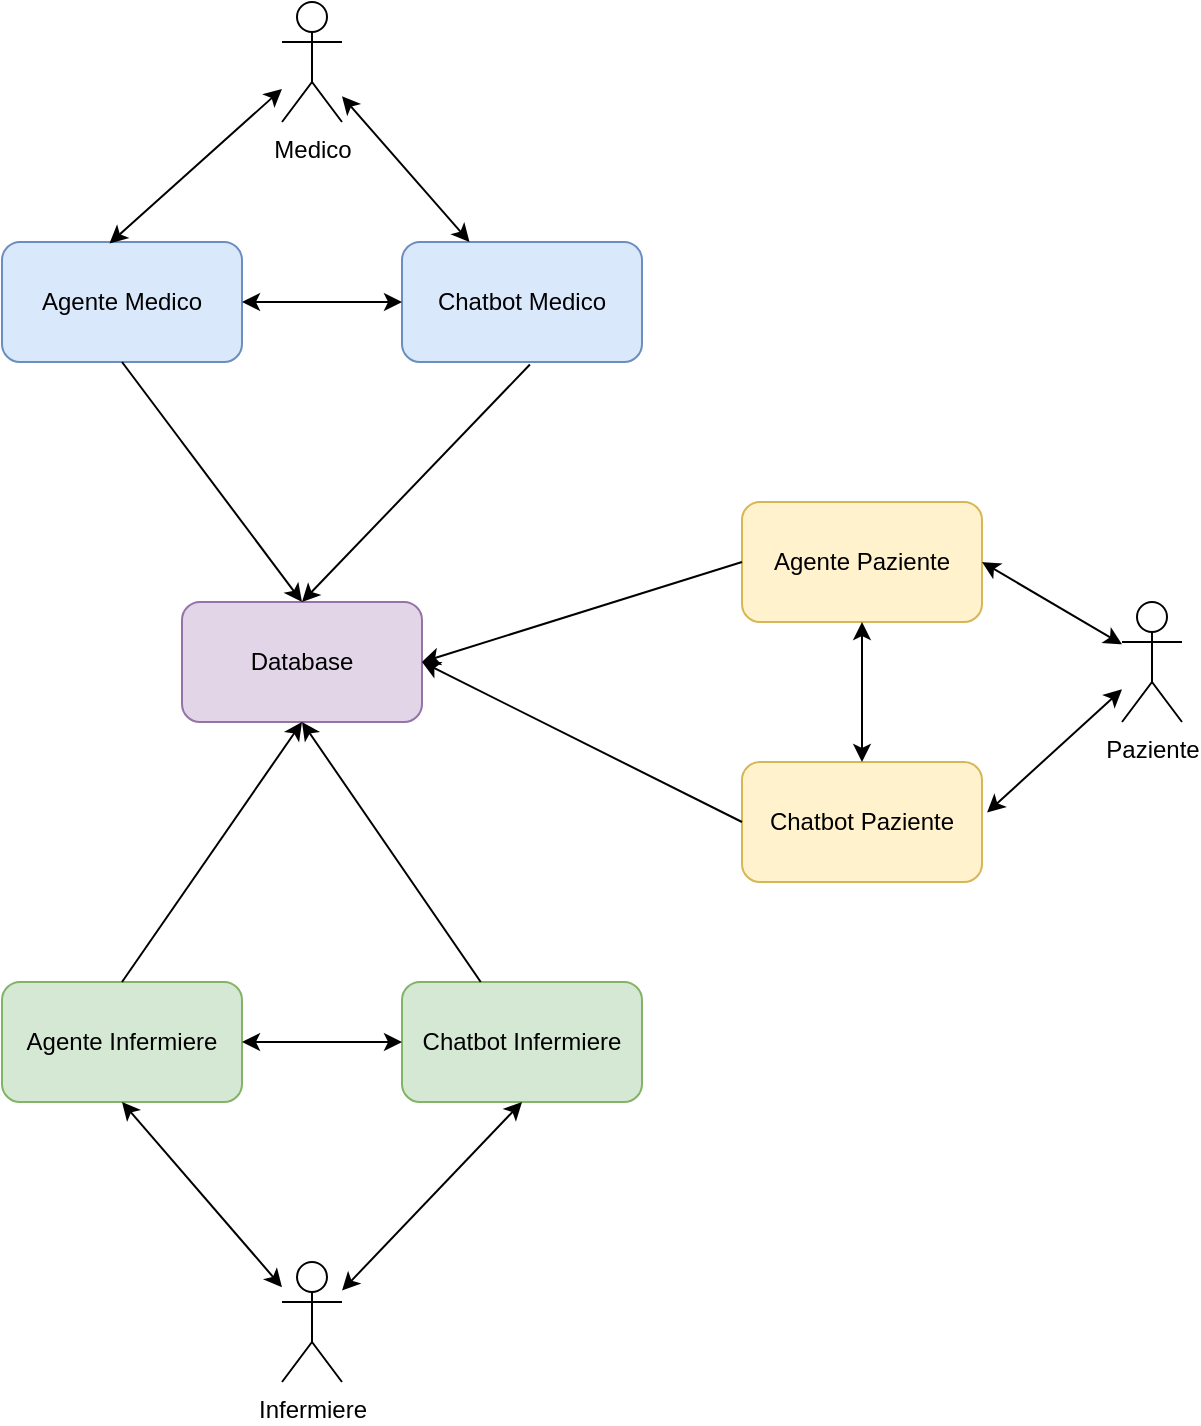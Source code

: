 <mxfile version="27.0.9">
  <diagram name="Pagina-1" id="lPVxLWVOJF_kcAEAJpFS">
    <mxGraphModel dx="448" dy="677" grid="1" gridSize="10" guides="1" tooltips="1" connect="1" arrows="1" fold="1" page="1" pageScale="1" pageWidth="827" pageHeight="1169" math="0" shadow="0">
      <root>
        <mxCell id="0" />
        <mxCell id="1" parent="0" />
        <mxCell id="j1MWmlt0TSZW-LWfgLe--1" value="Agente Infermiere" style="rounded=1;whiteSpace=wrap;html=1;fillColor=#d5e8d4;strokeColor=#82b366;" vertex="1" parent="1">
          <mxGeometry x="140" y="490" width="120" height="60" as="geometry" />
        </mxCell>
        <mxCell id="j1MWmlt0TSZW-LWfgLe--2" value="Chatbot Infermiere" style="rounded=1;whiteSpace=wrap;html=1;fillColor=#d5e8d4;strokeColor=#82b366;" vertex="1" parent="1">
          <mxGeometry x="340" y="490" width="120" height="60" as="geometry" />
        </mxCell>
        <mxCell id="j1MWmlt0TSZW-LWfgLe--3" value="Database" style="rounded=1;whiteSpace=wrap;html=1;fillColor=#e1d5e7;strokeColor=#9673a6;" vertex="1" parent="1">
          <mxGeometry x="230" y="300" width="120" height="60" as="geometry" />
        </mxCell>
        <mxCell id="j1MWmlt0TSZW-LWfgLe--4" value="" style="endArrow=classic;startArrow=classic;html=1;rounded=0;exitX=1;exitY=0.5;exitDx=0;exitDy=0;entryX=0;entryY=0.5;entryDx=0;entryDy=0;" edge="1" parent="1" source="j1MWmlt0TSZW-LWfgLe--1" target="j1MWmlt0TSZW-LWfgLe--2">
          <mxGeometry width="50" height="50" relative="1" as="geometry">
            <mxPoint x="290" y="710" as="sourcePoint" />
            <mxPoint x="340" y="660" as="targetPoint" />
          </mxGeometry>
        </mxCell>
        <mxCell id="j1MWmlt0TSZW-LWfgLe--5" value="" style="endArrow=classic;html=1;rounded=0;entryX=0.5;entryY=1;entryDx=0;entryDy=0;exitX=0.5;exitY=0;exitDx=0;exitDy=0;" edge="1" parent="1" source="j1MWmlt0TSZW-LWfgLe--1" target="j1MWmlt0TSZW-LWfgLe--3">
          <mxGeometry width="50" height="50" relative="1" as="geometry">
            <mxPoint x="190" y="490" as="sourcePoint" />
            <mxPoint x="240" y="440" as="targetPoint" />
          </mxGeometry>
        </mxCell>
        <mxCell id="j1MWmlt0TSZW-LWfgLe--7" value="Agente Medico" style="rounded=1;whiteSpace=wrap;html=1;fillColor=#dae8fc;strokeColor=#6c8ebf;" vertex="1" parent="1">
          <mxGeometry x="140" y="120" width="120" height="60" as="geometry" />
        </mxCell>
        <mxCell id="j1MWmlt0TSZW-LWfgLe--8" value="Chatbot Medico" style="rounded=1;whiteSpace=wrap;html=1;fillColor=#dae8fc;strokeColor=#6c8ebf;" vertex="1" parent="1">
          <mxGeometry x="340" y="120" width="120" height="60" as="geometry" />
        </mxCell>
        <mxCell id="j1MWmlt0TSZW-LWfgLe--9" value="" style="endArrow=classic;startArrow=classic;html=1;rounded=0;exitX=1;exitY=0.5;exitDx=0;exitDy=0;entryX=0;entryY=0.5;entryDx=0;entryDy=0;" edge="1" parent="1" source="j1MWmlt0TSZW-LWfgLe--7" target="j1MWmlt0TSZW-LWfgLe--8">
          <mxGeometry width="50" height="50" relative="1" as="geometry">
            <mxPoint x="290" y="340" as="sourcePoint" />
            <mxPoint x="340" y="290" as="targetPoint" />
          </mxGeometry>
        </mxCell>
        <mxCell id="j1MWmlt0TSZW-LWfgLe--10" value="Agente Paziente" style="rounded=1;whiteSpace=wrap;html=1;movable=1;resizable=1;rotatable=1;deletable=1;editable=1;locked=0;connectable=1;fillColor=#fff2cc;strokeColor=#d6b656;" vertex="1" parent="1">
          <mxGeometry x="510" y="250" width="120" height="60" as="geometry" />
        </mxCell>
        <mxCell id="j1MWmlt0TSZW-LWfgLe--11" value="Chatbot Paziente" style="rounded=1;whiteSpace=wrap;html=1;movable=1;resizable=1;rotatable=1;deletable=1;editable=1;locked=0;connectable=1;fillColor=#fff2cc;strokeColor=#d6b656;" vertex="1" parent="1">
          <mxGeometry x="510" y="380" width="120" height="60" as="geometry" />
        </mxCell>
        <mxCell id="j1MWmlt0TSZW-LWfgLe--13" value="" style="endArrow=classic;startArrow=classic;html=1;rounded=0;exitX=0.5;exitY=0;exitDx=0;exitDy=0;entryX=0.5;entryY=1;entryDx=0;entryDy=0;" edge="1" parent="1" source="j1MWmlt0TSZW-LWfgLe--11" target="j1MWmlt0TSZW-LWfgLe--10">
          <mxGeometry width="50" height="50" relative="1" as="geometry">
            <mxPoint x="350" y="220" as="sourcePoint" />
            <mxPoint x="430" y="220" as="targetPoint" />
          </mxGeometry>
        </mxCell>
        <mxCell id="j1MWmlt0TSZW-LWfgLe--14" value="" style="endArrow=classic;html=1;rounded=0;entryX=0.5;entryY=1;entryDx=0;entryDy=0;" edge="1" parent="1" source="j1MWmlt0TSZW-LWfgLe--2" target="j1MWmlt0TSZW-LWfgLe--3">
          <mxGeometry width="50" height="50" relative="1" as="geometry">
            <mxPoint x="270" y="488" as="sourcePoint" />
            <mxPoint x="351" y="360" as="targetPoint" />
          </mxGeometry>
        </mxCell>
        <mxCell id="j1MWmlt0TSZW-LWfgLe--15" value="" style="endArrow=classic;html=1;rounded=0;exitX=0.5;exitY=1;exitDx=0;exitDy=0;" edge="1" parent="1" source="j1MWmlt0TSZW-LWfgLe--7">
          <mxGeometry width="50" height="50" relative="1" as="geometry">
            <mxPoint x="260" y="520" as="sourcePoint" />
            <mxPoint x="290" y="300" as="targetPoint" />
          </mxGeometry>
        </mxCell>
        <mxCell id="j1MWmlt0TSZW-LWfgLe--16" value="" style="endArrow=classic;html=1;rounded=0;entryX=0.5;entryY=0;entryDx=0;entryDy=0;exitX=0.533;exitY=1.021;exitDx=0;exitDy=0;exitPerimeter=0;" edge="1" parent="1" source="j1MWmlt0TSZW-LWfgLe--8" target="j1MWmlt0TSZW-LWfgLe--3">
          <mxGeometry width="50" height="50" relative="1" as="geometry">
            <mxPoint x="340" y="280" as="sourcePoint" />
            <mxPoint x="427" y="401" as="targetPoint" />
          </mxGeometry>
        </mxCell>
        <mxCell id="j1MWmlt0TSZW-LWfgLe--17" value="" style="endArrow=classic;html=1;rounded=0;entryX=1;entryY=0.5;entryDx=0;entryDy=0;exitX=0;exitY=0.5;exitDx=0;exitDy=0;" edge="1" parent="1" source="j1MWmlt0TSZW-LWfgLe--10" target="j1MWmlt0TSZW-LWfgLe--3">
          <mxGeometry width="50" height="50" relative="1" as="geometry">
            <mxPoint x="494" y="240" as="sourcePoint" />
            <mxPoint x="380" y="359" as="targetPoint" />
          </mxGeometry>
        </mxCell>
        <mxCell id="j1MWmlt0TSZW-LWfgLe--18" value="" style="endArrow=classic;html=1;rounded=0;entryX=1;entryY=0.5;entryDx=0;entryDy=0;exitX=0;exitY=0.5;exitDx=0;exitDy=0;" edge="1" parent="1" source="j1MWmlt0TSZW-LWfgLe--11" target="j1MWmlt0TSZW-LWfgLe--3">
          <mxGeometry width="50" height="50" relative="1" as="geometry">
            <mxPoint x="600" y="340" as="sourcePoint" />
            <mxPoint x="440" y="390" as="targetPoint" />
          </mxGeometry>
        </mxCell>
        <mxCell id="j1MWmlt0TSZW-LWfgLe--19" value="Medico" style="shape=umlActor;verticalLabelPosition=bottom;verticalAlign=top;html=1;outlineConnect=0;" vertex="1" parent="1">
          <mxGeometry x="280" width="30" height="60" as="geometry" />
        </mxCell>
        <mxCell id="j1MWmlt0TSZW-LWfgLe--21" value="" style="endArrow=classic;startArrow=classic;html=1;rounded=0;exitX=0.448;exitY=0.012;exitDx=0;exitDy=0;exitPerimeter=0;" edge="1" parent="1" source="j1MWmlt0TSZW-LWfgLe--7" target="j1MWmlt0TSZW-LWfgLe--19">
          <mxGeometry width="50" height="50" relative="1" as="geometry">
            <mxPoint x="200" y="110" as="sourcePoint" />
            <mxPoint x="250" y="60" as="targetPoint" />
          </mxGeometry>
        </mxCell>
        <mxCell id="j1MWmlt0TSZW-LWfgLe--22" value="" style="endArrow=classic;startArrow=classic;html=1;rounded=0;" edge="1" parent="1" source="j1MWmlt0TSZW-LWfgLe--8" target="j1MWmlt0TSZW-LWfgLe--19">
          <mxGeometry width="50" height="50" relative="1" as="geometry">
            <mxPoint x="290" y="150" as="sourcePoint" />
            <mxPoint x="320" y="80" as="targetPoint" />
          </mxGeometry>
        </mxCell>
        <mxCell id="j1MWmlt0TSZW-LWfgLe--23" value="Infermiere" style="shape=umlActor;verticalLabelPosition=bottom;verticalAlign=top;html=1;outlineConnect=0;" vertex="1" parent="1">
          <mxGeometry x="280" y="630" width="30" height="60" as="geometry" />
        </mxCell>
        <mxCell id="j1MWmlt0TSZW-LWfgLe--26" value="" style="endArrow=classic;startArrow=classic;html=1;rounded=0;exitX=0.5;exitY=1;exitDx=0;exitDy=0;" edge="1" parent="1" source="j1MWmlt0TSZW-LWfgLe--1" target="j1MWmlt0TSZW-LWfgLe--23">
          <mxGeometry width="50" height="50" relative="1" as="geometry">
            <mxPoint x="290" y="510" as="sourcePoint" />
            <mxPoint x="370" y="510" as="targetPoint" />
          </mxGeometry>
        </mxCell>
        <mxCell id="j1MWmlt0TSZW-LWfgLe--27" value="" style="endArrow=classic;startArrow=classic;html=1;rounded=0;exitX=0.5;exitY=1;exitDx=0;exitDy=0;" edge="1" parent="1" source="j1MWmlt0TSZW-LWfgLe--2" target="j1MWmlt0TSZW-LWfgLe--23">
          <mxGeometry width="50" height="50" relative="1" as="geometry">
            <mxPoint x="300" y="600" as="sourcePoint" />
            <mxPoint x="380" y="693" as="targetPoint" />
          </mxGeometry>
        </mxCell>
        <mxCell id="j1MWmlt0TSZW-LWfgLe--28" value="Paziente" style="shape=umlActor;verticalLabelPosition=bottom;verticalAlign=top;html=1;outlineConnect=0;" vertex="1" parent="1">
          <mxGeometry x="700" y="300" width="30" height="60" as="geometry" />
        </mxCell>
        <mxCell id="j1MWmlt0TSZW-LWfgLe--29" value="" style="endArrow=classic;startArrow=classic;html=1;rounded=0;exitX=1.021;exitY=0.421;exitDx=0;exitDy=0;exitPerimeter=0;" edge="1" parent="1" source="j1MWmlt0TSZW-LWfgLe--11" target="j1MWmlt0TSZW-LWfgLe--28">
          <mxGeometry width="50" height="50" relative="1" as="geometry">
            <mxPoint x="570" y="400" as="sourcePoint" />
            <mxPoint x="570" y="330" as="targetPoint" />
          </mxGeometry>
        </mxCell>
        <mxCell id="j1MWmlt0TSZW-LWfgLe--30" value="" style="endArrow=classic;startArrow=classic;html=1;rounded=0;exitX=1;exitY=0.5;exitDx=0;exitDy=0;" edge="1" parent="1" source="j1MWmlt0TSZW-LWfgLe--10" target="j1MWmlt0TSZW-LWfgLe--28">
          <mxGeometry width="50" height="50" relative="1" as="geometry">
            <mxPoint x="730" y="431" as="sourcePoint" />
            <mxPoint x="797" y="370" as="targetPoint" />
          </mxGeometry>
        </mxCell>
      </root>
    </mxGraphModel>
  </diagram>
</mxfile>
